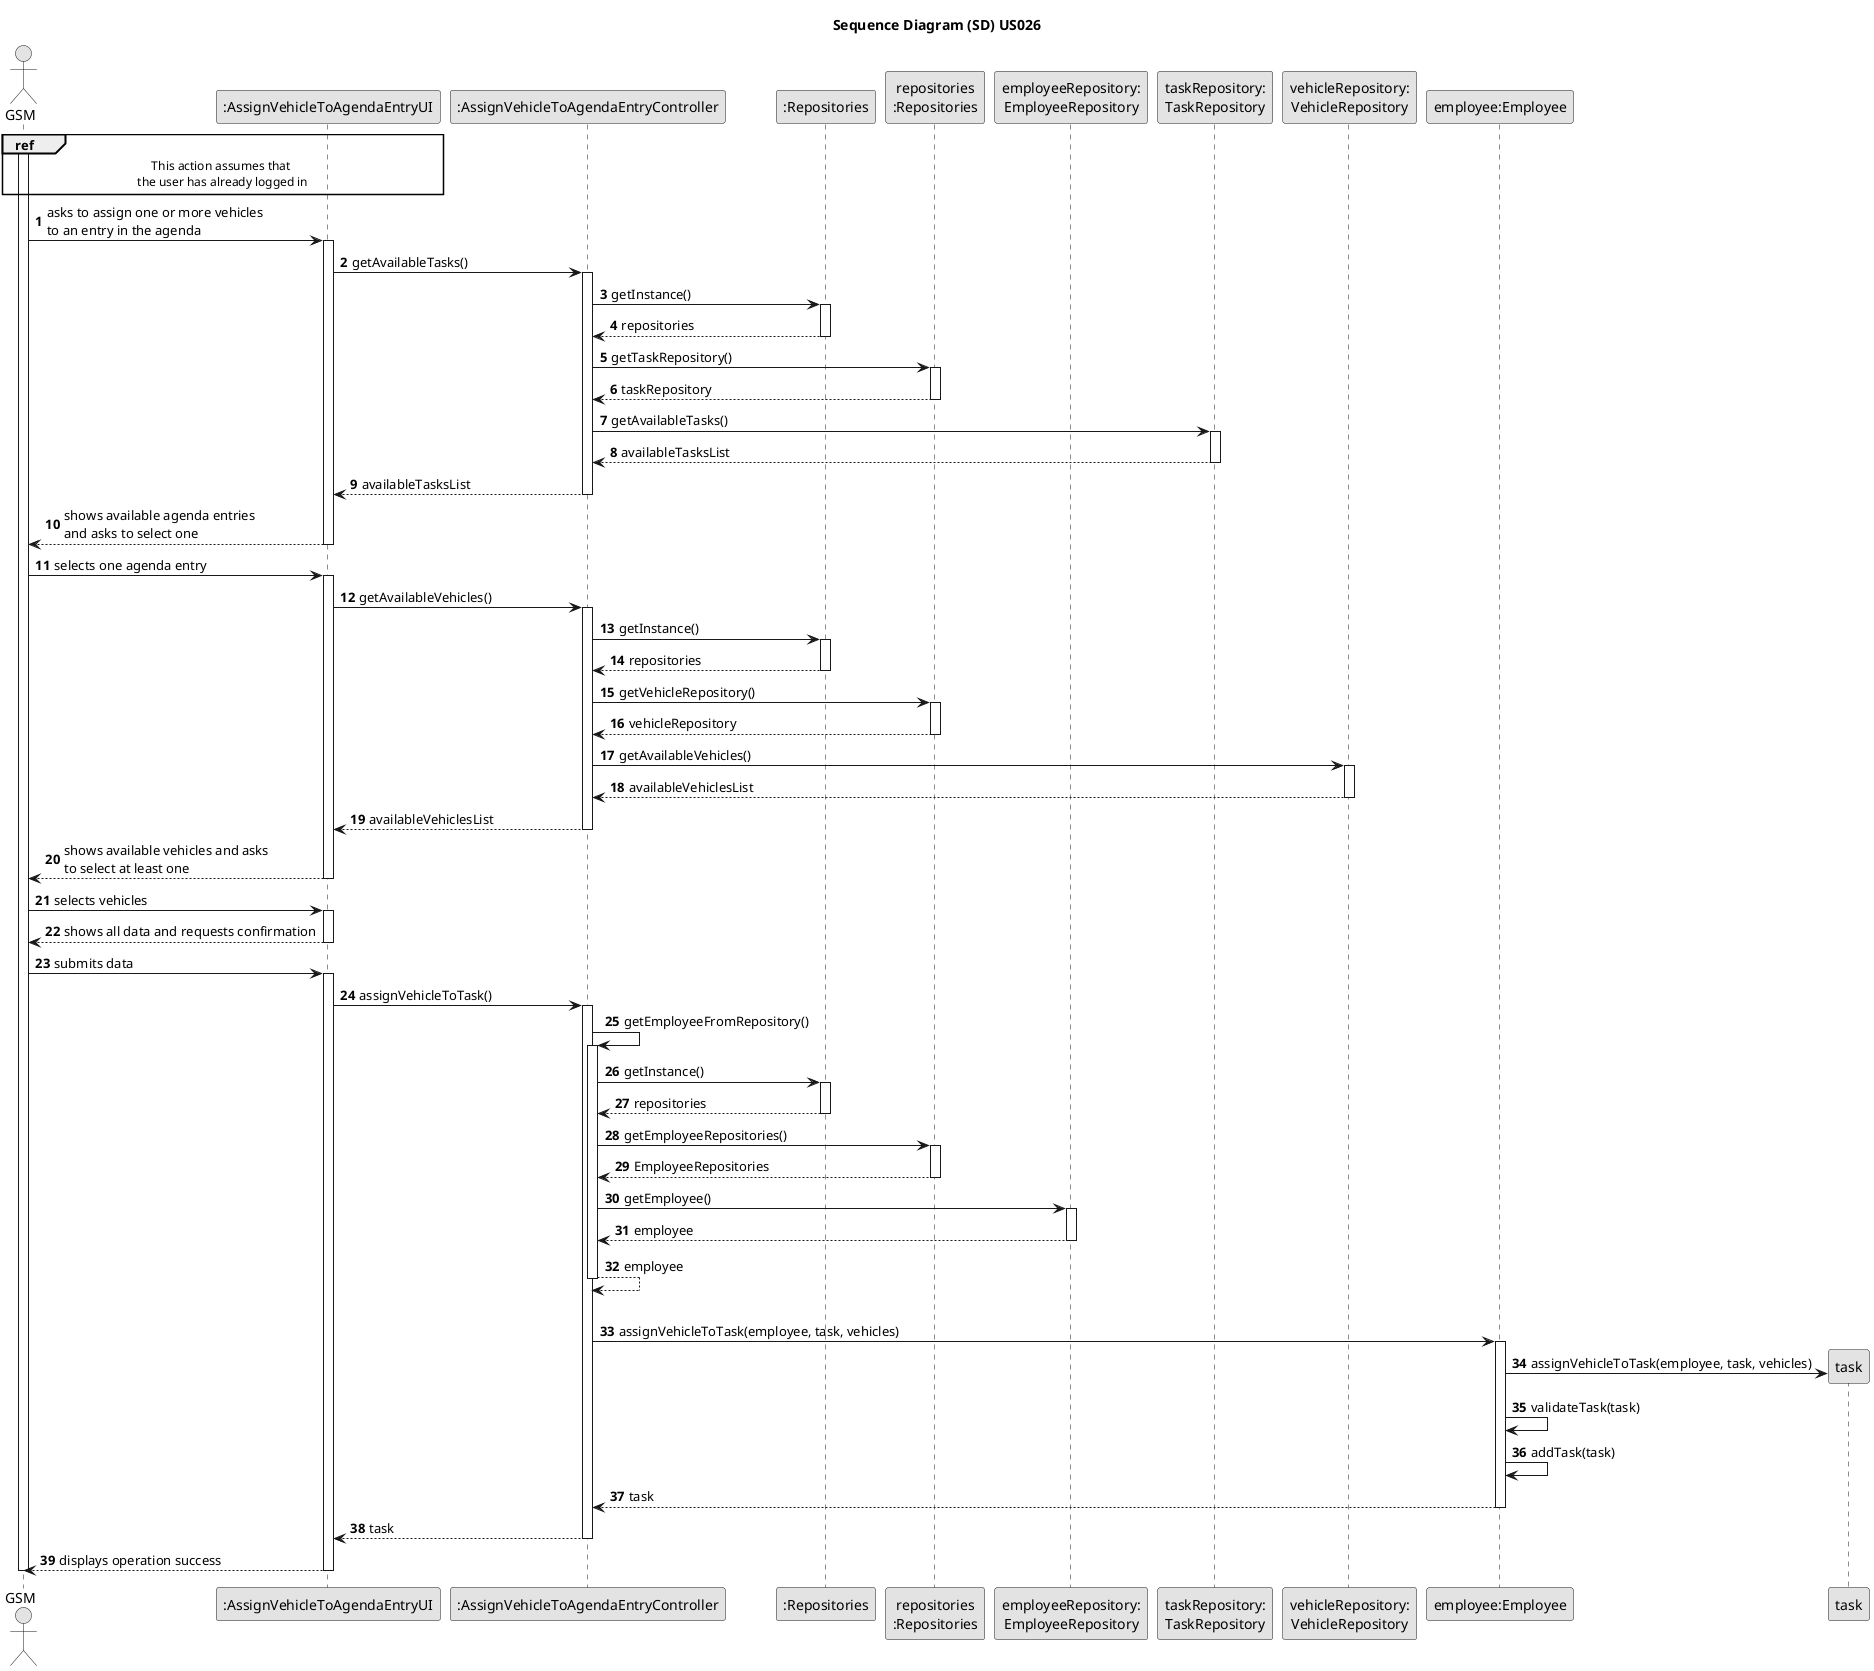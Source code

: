 @startuml
skinparam monochrome true
skinparam packageStyle rectangle
skinparam shadowing false

autonumber

title Sequence Diagram (SD) US026


'hide footbox
actor "GSM" as GSM
participant ":AssignVehicleToAgendaEntryUI" as UI
participant ":AssignVehicleToAgendaEntryController" as CTRL
participant ":Repositories" as RepositorySingleton
participant "repositories\n:Repositories" as PLAT
participant "employeeRepository:\nEmployeeRepository" as EmployeeRepository
participant "taskRepository:\nTaskRepository" as TaskRepository
participant "vehicleRepository:\nVehicleRepository" as VehicleRepository
participant "employee:Employee" as employee

ref over GSM, UI : This action assumes that \nthe user has already logged in


activate GSM

        GSM -> UI : asks to assign one or more vehicles \nto an entry in the agenda

        activate UI

'            UI --> ADM : requests data (reference, description,  informal \n description, technical description, duration, cost)
            'create CTRL


            UI -> CTRL : getAvailableTasks()
            activate CTRL

                CTRL -> RepositorySingleton : getInstance()
                activate RepositorySingleton

                    RepositorySingleton --> CTRL: repositories
                deactivate RepositorySingleton

                CTRL -> PLAT : getTaskRepository()
                activate PLAT

                    PLAT --> CTRL: taskRepository
                deactivate PLAT

                CTRL -> TaskRepository : getAvailableTasks()
                activate TaskRepository

                    TaskRepository --> CTRL : availableTasksList
                deactivate TaskRepository

                CTRL --> UI : availableTasksList
            deactivate CTRL

            UI --> GSM : shows available agenda entries \nand asks to select one
        deactivate UI

    GSM -> UI : selects one agenda entry
    activate UI


        UI -> CTRL : getAvailableVehicles()
                    activate CTRL

                        CTRL -> RepositorySingleton : getInstance()
                        activate RepositorySingleton

                            RepositorySingleton --> CTRL: repositories
                        deactivate RepositorySingleton

                        CTRL -> PLAT : getVehicleRepository()
                        activate PLAT

                            PLAT --> CTRL: vehicleRepository
                        deactivate PLAT

                        CTRL -> VehicleRepository : getAvailableVehicles()
                        activate VehicleRepository

                            VehicleRepository --> CTRL : availableVehiclesList
                        deactivate VehicleRepository

                        CTRL --> UI : availableVehiclesList
                    deactivate CTRL




        UI --> GSM : shows available vehicles and asks \nto select at least one
    deactivate UI

    GSM -> UI : selects vehicles
    activate UI

        UI --> GSM : shows all data and requests confirmation
    deactivate UI

    GSM -> UI : submits data
    activate UI

        UI -> CTRL : assignVehicleToTask()
        activate CTRL

             CTRL->CTRL: getEmployeeFromRepository()

                    activate CTRL
                    CTRL -> RepositorySingleton : getInstance()
                    activate RepositorySingleton

                    RepositorySingleton --> CTRL : repositories
                    deactivate RepositorySingleton

                    CTRL -> PLAT : getEmployeeRepositories()
                    activate PLAT


                    PLAT --> CTRL : EmployeeRepositories
                    deactivate PLAT


                    CTRL -> EmployeeRepository: getEmployee()
                    activate EmployeeRepository
                    EmployeeRepository -->CTRL: employee
                    deactivate EmployeeRepository

                CTRL-->CTRL: employee
                deactivate CTRL

                |||


                CTRL -> "employee" : assignVehicleToTask(employee, task, vehicles)
                    activate "employee"

                    "employee" ->"task"** : assignVehicleToTask(employee, task, vehicles)

                    "employee" -> "employee": validateTask(task)
                    "employee" -> "employee": addTask(task)

                    "employee" --> CTRL: task
                    deactivate "employee"








            CTRL --> UI: task
            deactivate CTRL
            UI --> GSM: displays operation success
    deactivate UI

deactivate GSM

@enduml